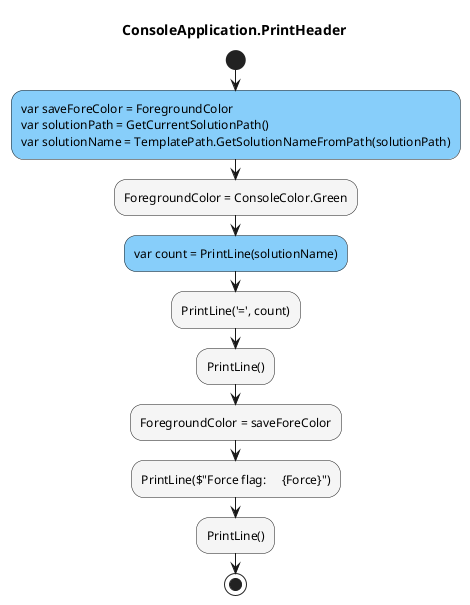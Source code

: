 @startuml ConsoleApplication.PrintHeader
title ConsoleApplication.PrintHeader
start
#LightSkyBlue:var saveForeColor = ForegroundColor\nvar solutionPath = GetCurrentSolutionPath()\nvar solutionName = TemplatePath.GetSolutionNameFromPath(solutionPath);
#WhiteSmoke:ForegroundColor = ConsoleColor.Green;
#LightSkyBlue:var count = PrintLine(solutionName);
#WhiteSmoke:PrintLine('=', count);
#WhiteSmoke:PrintLine();
#WhiteSmoke:ForegroundColor = saveForeColor;
#WhiteSmoke:PrintLine($"Force flag:     {Force}");
#WhiteSmoke:PrintLine();
stop
@enduml
